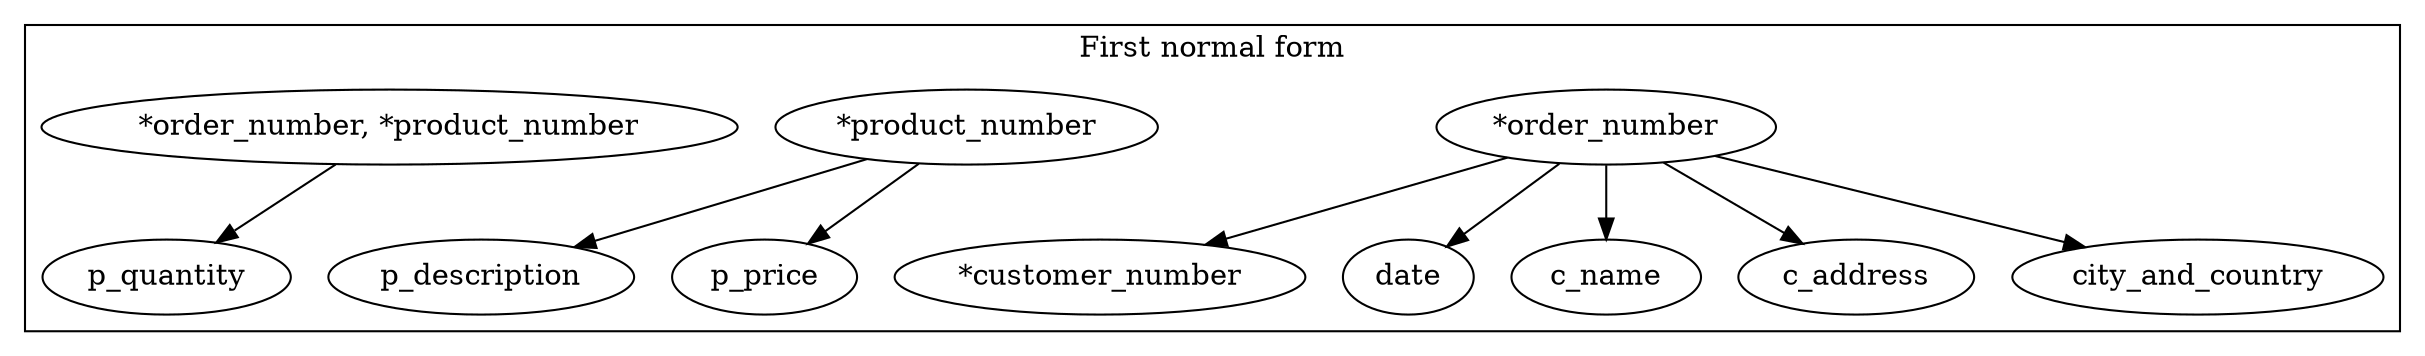 #!/usr/bin/env dot -Tpng -O

digraph normalization {

	subgraph cluster_1nf {
		label = "First normal form";
		o_number [label="*order_number"];
		c_number [label="*customer_number"];
		o_number -> {date, c_number, c_name,
			c_address, city_and_country};

		p_number [label="*product_number"];
		p_number -> {p_description, p_price};
		o_number_AND_p_number [label=
			"*order_number, *product_number"];
		o_number_AND_p_number -> p_quantity;
	}

}

//Per graphviz docs, html-based records
//<> [shape="plain",
//label=<<table cellspacing="0"
//cellborder="0">
//<tr><td><></td></tr>
//<hr/>
//<tr><td><></td></tr>
//</table>>
//];


